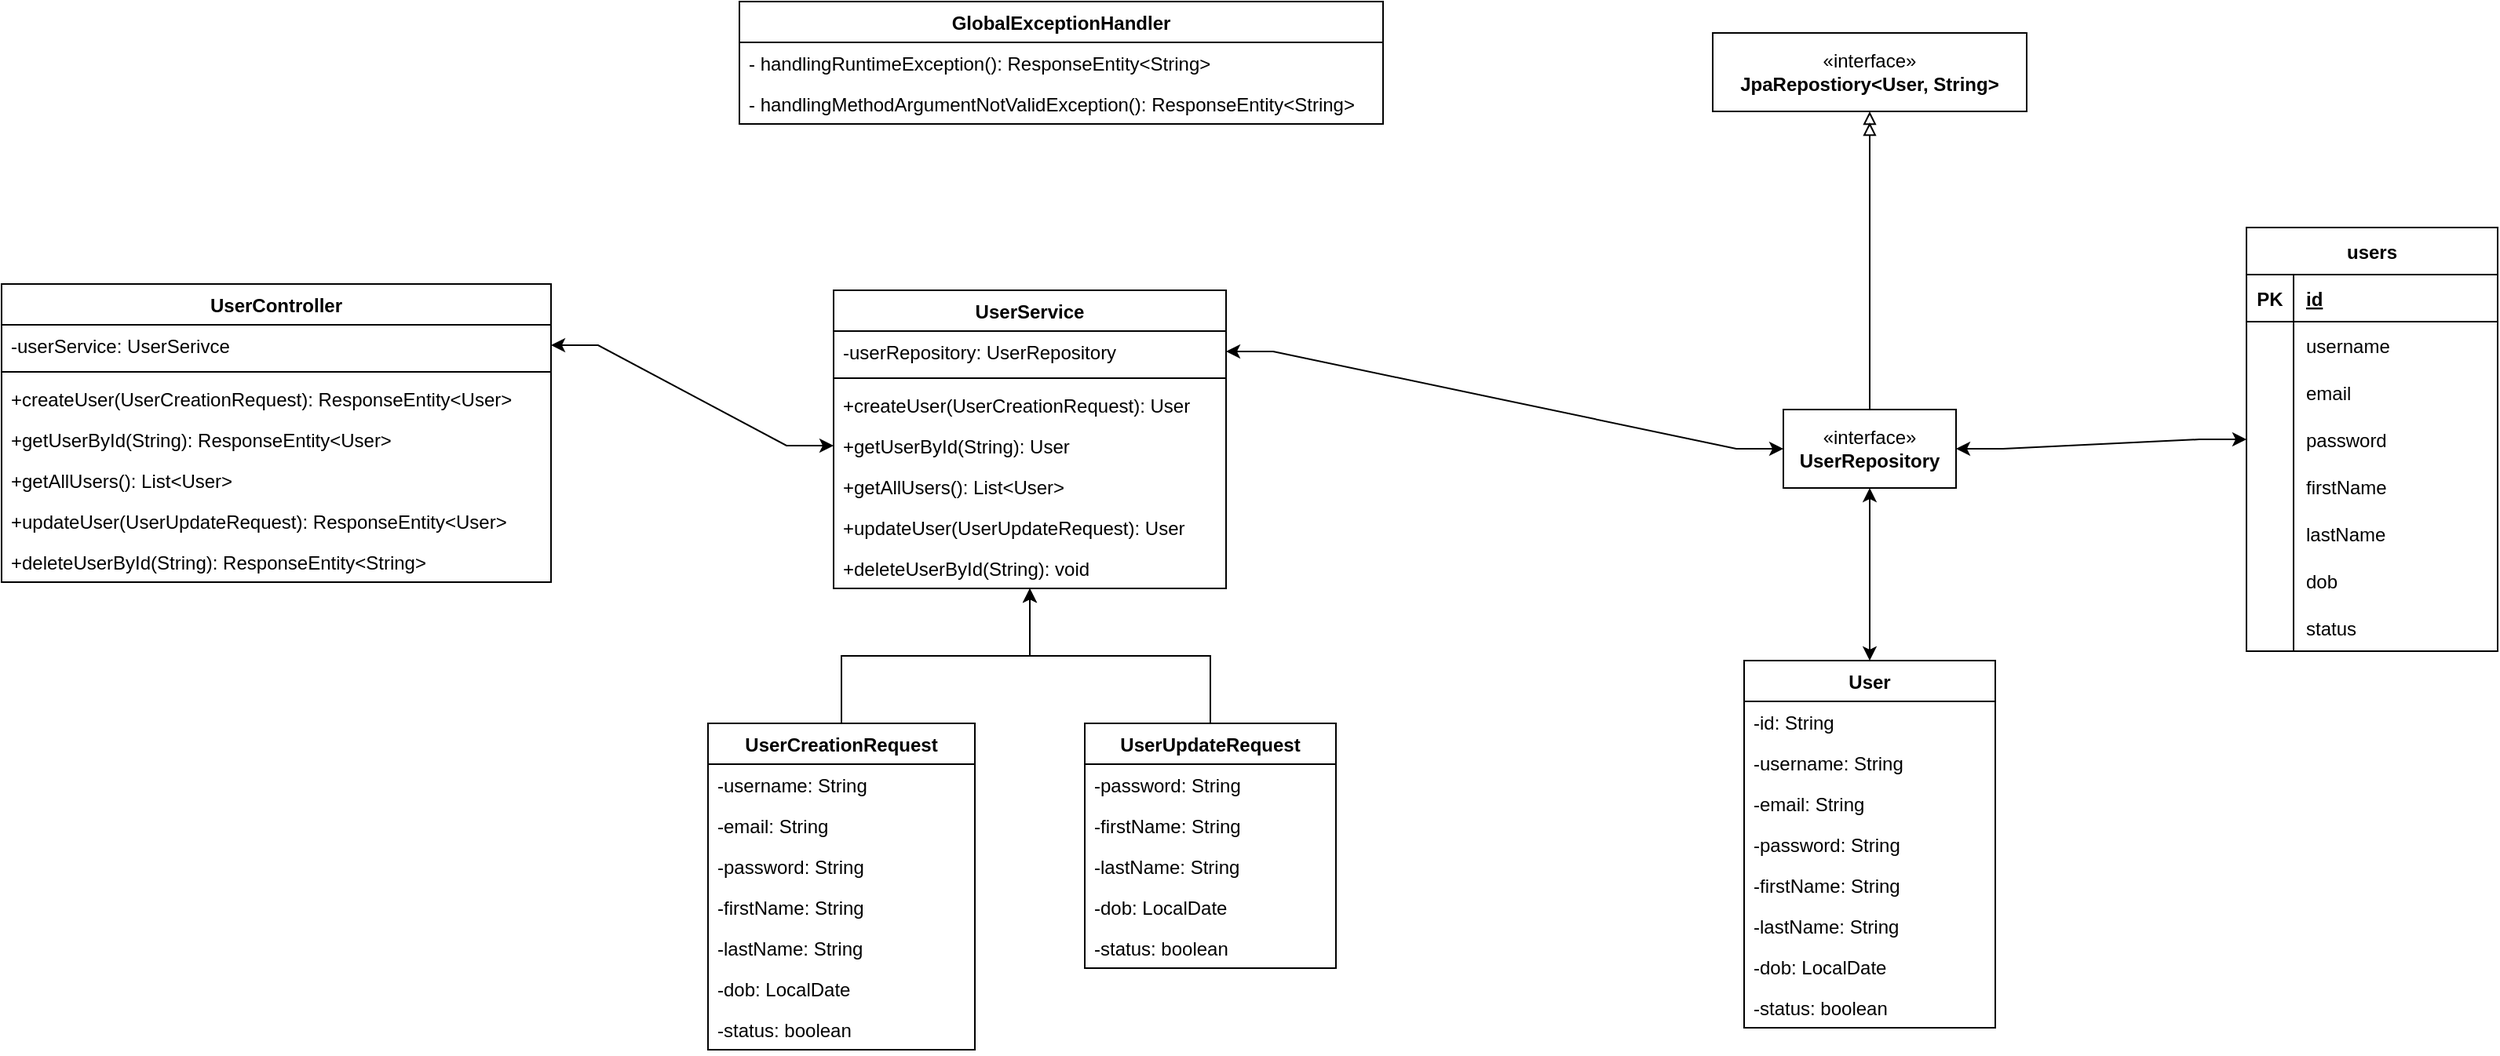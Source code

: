 <mxfile version="24.2.5" type="device">
  <diagram name="Page-1" id="aWBT1FfjeuaLexZKE9Hr">
    <mxGraphModel dx="2261" dy="844" grid="1" gridSize="10" guides="1" tooltips="1" connect="1" arrows="1" fold="1" page="1" pageScale="1" pageWidth="827" pageHeight="1169" math="0" shadow="0">
      <root>
        <mxCell id="0" />
        <mxCell id="1" parent="0" />
        <mxCell id="K6kKxoz6VUIlHFZiKw67-88" style="edgeStyle=orthogonalEdgeStyle;rounded=0;orthogonalLoop=1;jettySize=auto;html=1;startArrow=classic;startFill=1;" parent="1" source="K6kKxoz6VUIlHFZiKw67-1" target="K6kKxoz6VUIlHFZiKw67-76" edge="1">
          <mxGeometry relative="1" as="geometry" />
        </mxCell>
        <mxCell id="K6kKxoz6VUIlHFZiKw67-1" value="User" style="swimlane;fontStyle=1;childLayout=stackLayout;horizontal=1;startSize=26;horizontalStack=0;resizeParent=1;resizeParentMax=0;resizeLast=0;collapsible=1;marginBottom=0;" parent="1" vertex="1">
          <mxGeometry x="600" y="520" width="160" height="234" as="geometry" />
        </mxCell>
        <mxCell id="K6kKxoz6VUIlHFZiKw67-2" value="-id: String" style="text;strokeColor=none;fillColor=none;align=left;verticalAlign=top;spacingLeft=4;spacingRight=4;overflow=hidden;rotatable=0;points=[[0,0.5],[1,0.5]];portConstraint=eastwest;" parent="K6kKxoz6VUIlHFZiKw67-1" vertex="1">
          <mxGeometry y="26" width="160" height="26" as="geometry" />
        </mxCell>
        <mxCell id="K6kKxoz6VUIlHFZiKw67-3" value="-username: String" style="text;strokeColor=none;fillColor=none;align=left;verticalAlign=top;spacingLeft=4;spacingRight=4;overflow=hidden;rotatable=0;points=[[0,0.5],[1,0.5]];portConstraint=eastwest;" parent="K6kKxoz6VUIlHFZiKw67-1" vertex="1">
          <mxGeometry y="52" width="160" height="26" as="geometry" />
        </mxCell>
        <mxCell id="K6kKxoz6VUIlHFZiKw67-4" value="-email: String" style="text;strokeColor=none;fillColor=none;align=left;verticalAlign=top;spacingLeft=4;spacingRight=4;overflow=hidden;rotatable=0;points=[[0,0.5],[1,0.5]];portConstraint=eastwest;" parent="K6kKxoz6VUIlHFZiKw67-1" vertex="1">
          <mxGeometry y="78" width="160" height="26" as="geometry" />
        </mxCell>
        <mxCell id="K6kKxoz6VUIlHFZiKw67-5" value="-password: String" style="text;strokeColor=none;fillColor=none;align=left;verticalAlign=top;spacingLeft=4;spacingRight=4;overflow=hidden;rotatable=0;points=[[0,0.5],[1,0.5]];portConstraint=eastwest;" parent="K6kKxoz6VUIlHFZiKw67-1" vertex="1">
          <mxGeometry y="104" width="160" height="26" as="geometry" />
        </mxCell>
        <mxCell id="K6kKxoz6VUIlHFZiKw67-6" value="-firstName: String" style="text;strokeColor=none;fillColor=none;align=left;verticalAlign=top;spacingLeft=4;spacingRight=4;overflow=hidden;rotatable=0;points=[[0,0.5],[1,0.5]];portConstraint=eastwest;" parent="K6kKxoz6VUIlHFZiKw67-1" vertex="1">
          <mxGeometry y="130" width="160" height="26" as="geometry" />
        </mxCell>
        <mxCell id="K6kKxoz6VUIlHFZiKw67-7" value="-lastName: String" style="text;strokeColor=none;fillColor=none;align=left;verticalAlign=top;spacingLeft=4;spacingRight=4;overflow=hidden;rotatable=0;points=[[0,0.5],[1,0.5]];portConstraint=eastwest;" parent="K6kKxoz6VUIlHFZiKw67-1" vertex="1">
          <mxGeometry y="156" width="160" height="26" as="geometry" />
        </mxCell>
        <mxCell id="K6kKxoz6VUIlHFZiKw67-8" value="-dob: LocalDate" style="text;strokeColor=none;fillColor=none;align=left;verticalAlign=top;spacingLeft=4;spacingRight=4;overflow=hidden;rotatable=0;points=[[0,0.5],[1,0.5]];portConstraint=eastwest;" parent="K6kKxoz6VUIlHFZiKw67-1" vertex="1">
          <mxGeometry y="182" width="160" height="26" as="geometry" />
        </mxCell>
        <mxCell id="K6kKxoz6VUIlHFZiKw67-9" value="-status: boolean" style="text;strokeColor=none;fillColor=none;align=left;verticalAlign=top;spacingLeft=4;spacingRight=4;overflow=hidden;rotatable=0;points=[[0,0.5],[1,0.5]];portConstraint=eastwest;" parent="K6kKxoz6VUIlHFZiKw67-1" vertex="1">
          <mxGeometry y="208" width="160" height="26" as="geometry" />
        </mxCell>
        <mxCell id="K6kKxoz6VUIlHFZiKw67-89" style="edgeStyle=orthogonalEdgeStyle;rounded=0;orthogonalLoop=1;jettySize=auto;html=1;" parent="1" source="K6kKxoz6VUIlHFZiKw67-10" target="K6kKxoz6VUIlHFZiKw67-24" edge="1">
          <mxGeometry relative="1" as="geometry" />
        </mxCell>
        <mxCell id="K6kKxoz6VUIlHFZiKw67-10" value="UserCreationRequest" style="swimlane;fontStyle=1;childLayout=stackLayout;horizontal=1;startSize=26;horizontalStack=0;resizeParent=1;resizeParentMax=0;resizeLast=0;collapsible=1;marginBottom=0;" parent="1" vertex="1">
          <mxGeometry x="-60" y="560" width="170" height="208" as="geometry" />
        </mxCell>
        <mxCell id="K6kKxoz6VUIlHFZiKw67-11" value="-username: String" style="text;strokeColor=none;fillColor=none;align=left;verticalAlign=top;spacingLeft=4;spacingRight=4;overflow=hidden;rotatable=0;points=[[0,0.5],[1,0.5]];portConstraint=eastwest;" parent="K6kKxoz6VUIlHFZiKw67-10" vertex="1">
          <mxGeometry y="26" width="170" height="26" as="geometry" />
        </mxCell>
        <mxCell id="K6kKxoz6VUIlHFZiKw67-12" value="-email: String" style="text;strokeColor=none;fillColor=none;align=left;verticalAlign=top;spacingLeft=4;spacingRight=4;overflow=hidden;rotatable=0;points=[[0,0.5],[1,0.5]];portConstraint=eastwest;" parent="K6kKxoz6VUIlHFZiKw67-10" vertex="1">
          <mxGeometry y="52" width="170" height="26" as="geometry" />
        </mxCell>
        <mxCell id="K6kKxoz6VUIlHFZiKw67-13" value="-password: String" style="text;strokeColor=none;fillColor=none;align=left;verticalAlign=top;spacingLeft=4;spacingRight=4;overflow=hidden;rotatable=0;points=[[0,0.5],[1,0.5]];portConstraint=eastwest;" parent="K6kKxoz6VUIlHFZiKw67-10" vertex="1">
          <mxGeometry y="78" width="170" height="26" as="geometry" />
        </mxCell>
        <mxCell id="K6kKxoz6VUIlHFZiKw67-14" value="-firstName: String" style="text;strokeColor=none;fillColor=none;align=left;verticalAlign=top;spacingLeft=4;spacingRight=4;overflow=hidden;rotatable=0;points=[[0,0.5],[1,0.5]];portConstraint=eastwest;" parent="K6kKxoz6VUIlHFZiKw67-10" vertex="1">
          <mxGeometry y="104" width="170" height="26" as="geometry" />
        </mxCell>
        <mxCell id="K6kKxoz6VUIlHFZiKw67-15" value="-lastName: String" style="text;strokeColor=none;fillColor=none;align=left;verticalAlign=top;spacingLeft=4;spacingRight=4;overflow=hidden;rotatable=0;points=[[0,0.5],[1,0.5]];portConstraint=eastwest;" parent="K6kKxoz6VUIlHFZiKw67-10" vertex="1">
          <mxGeometry y="130" width="170" height="26" as="geometry" />
        </mxCell>
        <mxCell id="K6kKxoz6VUIlHFZiKw67-16" value="-dob: LocalDate" style="text;strokeColor=none;fillColor=none;align=left;verticalAlign=top;spacingLeft=4;spacingRight=4;overflow=hidden;rotatable=0;points=[[0,0.5],[1,0.5]];portConstraint=eastwest;" parent="K6kKxoz6VUIlHFZiKw67-10" vertex="1">
          <mxGeometry y="156" width="170" height="26" as="geometry" />
        </mxCell>
        <mxCell id="K6kKxoz6VUIlHFZiKw67-17" value="-status: boolean" style="text;strokeColor=none;fillColor=none;align=left;verticalAlign=top;spacingLeft=4;spacingRight=4;overflow=hidden;rotatable=0;points=[[0,0.5],[1,0.5]];portConstraint=eastwest;" parent="K6kKxoz6VUIlHFZiKw67-10" vertex="1">
          <mxGeometry y="182" width="170" height="26" as="geometry" />
        </mxCell>
        <mxCell id="K6kKxoz6VUIlHFZiKw67-90" style="edgeStyle=orthogonalEdgeStyle;rounded=0;orthogonalLoop=1;jettySize=auto;html=1;" parent="1" source="K6kKxoz6VUIlHFZiKw67-18" target="K6kKxoz6VUIlHFZiKw67-24" edge="1">
          <mxGeometry relative="1" as="geometry" />
        </mxCell>
        <mxCell id="K6kKxoz6VUIlHFZiKw67-18" value="UserUpdateRequest" style="swimlane;fontStyle=1;childLayout=stackLayout;horizontal=1;startSize=26;horizontalStack=0;resizeParent=1;resizeParentMax=0;resizeLast=0;collapsible=1;marginBottom=0;" parent="1" vertex="1">
          <mxGeometry x="180" y="560" width="160" height="156" as="geometry" />
        </mxCell>
        <mxCell id="K6kKxoz6VUIlHFZiKw67-19" value="-password: String" style="text;strokeColor=none;fillColor=none;align=left;verticalAlign=top;spacingLeft=4;spacingRight=4;overflow=hidden;rotatable=0;points=[[0,0.5],[1,0.5]];portConstraint=eastwest;" parent="K6kKxoz6VUIlHFZiKw67-18" vertex="1">
          <mxGeometry y="26" width="160" height="26" as="geometry" />
        </mxCell>
        <mxCell id="K6kKxoz6VUIlHFZiKw67-20" value="-firstName: String" style="text;strokeColor=none;fillColor=none;align=left;verticalAlign=top;spacingLeft=4;spacingRight=4;overflow=hidden;rotatable=0;points=[[0,0.5],[1,0.5]];portConstraint=eastwest;" parent="K6kKxoz6VUIlHFZiKw67-18" vertex="1">
          <mxGeometry y="52" width="160" height="26" as="geometry" />
        </mxCell>
        <mxCell id="K6kKxoz6VUIlHFZiKw67-21" value="-lastName: String" style="text;strokeColor=none;fillColor=none;align=left;verticalAlign=top;spacingLeft=4;spacingRight=4;overflow=hidden;rotatable=0;points=[[0,0.5],[1,0.5]];portConstraint=eastwest;" parent="K6kKxoz6VUIlHFZiKw67-18" vertex="1">
          <mxGeometry y="78" width="160" height="26" as="geometry" />
        </mxCell>
        <mxCell id="K6kKxoz6VUIlHFZiKw67-22" value="-dob: LocalDate" style="text;strokeColor=none;fillColor=none;align=left;verticalAlign=top;spacingLeft=4;spacingRight=4;overflow=hidden;rotatable=0;points=[[0,0.5],[1,0.5]];portConstraint=eastwest;" parent="K6kKxoz6VUIlHFZiKw67-18" vertex="1">
          <mxGeometry y="104" width="160" height="26" as="geometry" />
        </mxCell>
        <mxCell id="K6kKxoz6VUIlHFZiKw67-23" value="-status: boolean" style="text;strokeColor=none;fillColor=none;align=left;verticalAlign=top;spacingLeft=4;spacingRight=4;overflow=hidden;rotatable=0;points=[[0,0.5],[1,0.5]];portConstraint=eastwest;" parent="K6kKxoz6VUIlHFZiKw67-18" vertex="1">
          <mxGeometry y="130" width="160" height="26" as="geometry" />
        </mxCell>
        <mxCell id="K6kKxoz6VUIlHFZiKw67-24" value="UserService" style="swimlane;fontStyle=1;childLayout=stackLayout;horizontal=1;startSize=26;horizontalStack=0;resizeParent=1;resizeParentMax=0;resizeLast=0;collapsible=1;marginBottom=0;" parent="1" vertex="1">
          <mxGeometry x="20" y="284" width="250" height="190" as="geometry" />
        </mxCell>
        <mxCell id="K6kKxoz6VUIlHFZiKw67-25" value="-userRepository: UserRepository" style="text;strokeColor=none;fillColor=none;align=left;verticalAlign=top;spacingLeft=4;spacingRight=4;overflow=hidden;rotatable=0;points=[[0,0.5],[1,0.5]];portConstraint=eastwest;" parent="K6kKxoz6VUIlHFZiKw67-24" vertex="1">
          <mxGeometry y="26" width="250" height="26" as="geometry" />
        </mxCell>
        <mxCell id="K6kKxoz6VUIlHFZiKw67-26" value="" style="line;strokeWidth=1;fillColor=none;align=left;verticalAlign=middle;spacingTop=-1;spacingLeft=3;spacingRight=3;rotatable=0;labelPosition=right;points=[];portConstraint=eastwest;" parent="K6kKxoz6VUIlHFZiKw67-24" vertex="1">
          <mxGeometry y="52" width="250" height="8" as="geometry" />
        </mxCell>
        <mxCell id="K6kKxoz6VUIlHFZiKw67-27" value="+createUser(UserCreationRequest): User" style="text;strokeColor=none;fillColor=none;align=left;verticalAlign=top;spacingLeft=4;spacingRight=4;overflow=hidden;rotatable=0;points=[[0,0.5],[1,0.5]];portConstraint=eastwest;" parent="K6kKxoz6VUIlHFZiKw67-24" vertex="1">
          <mxGeometry y="60" width="250" height="26" as="geometry" />
        </mxCell>
        <mxCell id="K6kKxoz6VUIlHFZiKw67-28" value="+getUserById(String): User" style="text;strokeColor=none;fillColor=none;align=left;verticalAlign=top;spacingLeft=4;spacingRight=4;overflow=hidden;rotatable=0;points=[[0,0.5],[1,0.5]];portConstraint=eastwest;" parent="K6kKxoz6VUIlHFZiKw67-24" vertex="1">
          <mxGeometry y="86" width="250" height="26" as="geometry" />
        </mxCell>
        <mxCell id="K6kKxoz6VUIlHFZiKw67-29" value="+getAllUsers(): List&lt;User&gt;" style="text;strokeColor=none;fillColor=none;align=left;verticalAlign=top;spacingLeft=4;spacingRight=4;overflow=hidden;rotatable=0;points=[[0,0.5],[1,0.5]];portConstraint=eastwest;" parent="K6kKxoz6VUIlHFZiKw67-24" vertex="1">
          <mxGeometry y="112" width="250" height="26" as="geometry" />
        </mxCell>
        <mxCell id="K6kKxoz6VUIlHFZiKw67-30" value="+updateUser(UserUpdateRequest): User" style="text;strokeColor=none;fillColor=none;align=left;verticalAlign=top;spacingLeft=4;spacingRight=4;overflow=hidden;rotatable=0;points=[[0,0.5],[1,0.5]];portConstraint=eastwest;" parent="K6kKxoz6VUIlHFZiKw67-24" vertex="1">
          <mxGeometry y="138" width="250" height="26" as="geometry" />
        </mxCell>
        <mxCell id="K6kKxoz6VUIlHFZiKw67-31" value="+deleteUserById(String): void" style="text;strokeColor=none;fillColor=none;align=left;verticalAlign=top;spacingLeft=4;spacingRight=4;overflow=hidden;rotatable=0;points=[[0,0.5],[1,0.5]];portConstraint=eastwest;" parent="K6kKxoz6VUIlHFZiKw67-24" vertex="1">
          <mxGeometry y="164" width="250" height="26" as="geometry" />
        </mxCell>
        <mxCell id="K6kKxoz6VUIlHFZiKw67-32" value="UserController" style="swimlane;fontStyle=1;childLayout=stackLayout;horizontal=1;startSize=26;horizontalStack=0;resizeParent=1;resizeParentMax=0;resizeLast=0;collapsible=1;marginBottom=0;" parent="1" vertex="1">
          <mxGeometry x="-510" y="280" width="350" height="190" as="geometry" />
        </mxCell>
        <mxCell id="K6kKxoz6VUIlHFZiKw67-33" value="-userService: UserSerivce" style="text;strokeColor=none;fillColor=none;align=left;verticalAlign=top;spacingLeft=4;spacingRight=4;overflow=hidden;rotatable=0;points=[[0,0.5],[1,0.5]];portConstraint=eastwest;" parent="K6kKxoz6VUIlHFZiKw67-32" vertex="1">
          <mxGeometry y="26" width="350" height="26" as="geometry" />
        </mxCell>
        <mxCell id="K6kKxoz6VUIlHFZiKw67-34" value="" style="line;strokeWidth=1;fillColor=none;align=left;verticalAlign=middle;spacingTop=-1;spacingLeft=3;spacingRight=3;rotatable=0;labelPosition=right;points=[];portConstraint=eastwest;" parent="K6kKxoz6VUIlHFZiKw67-32" vertex="1">
          <mxGeometry y="52" width="350" height="8" as="geometry" />
        </mxCell>
        <mxCell id="K6kKxoz6VUIlHFZiKw67-35" value="+createUser(UserCreationRequest): ResponseEntity&lt;User&gt;" style="text;strokeColor=none;fillColor=none;align=left;verticalAlign=top;spacingLeft=4;spacingRight=4;overflow=hidden;rotatable=0;points=[[0,0.5],[1,0.5]];portConstraint=eastwest;" parent="K6kKxoz6VUIlHFZiKw67-32" vertex="1">
          <mxGeometry y="60" width="350" height="26" as="geometry" />
        </mxCell>
        <mxCell id="K6kKxoz6VUIlHFZiKw67-36" value="+getUserById(String): ResponseEntity&lt;User&gt;" style="text;strokeColor=none;fillColor=none;align=left;verticalAlign=top;spacingLeft=4;spacingRight=4;overflow=hidden;rotatable=0;points=[[0,0.5],[1,0.5]];portConstraint=eastwest;" parent="K6kKxoz6VUIlHFZiKw67-32" vertex="1">
          <mxGeometry y="86" width="350" height="26" as="geometry" />
        </mxCell>
        <mxCell id="K6kKxoz6VUIlHFZiKw67-37" value="+getAllUsers(): List&lt;User&gt;" style="text;strokeColor=none;fillColor=none;align=left;verticalAlign=top;spacingLeft=4;spacingRight=4;overflow=hidden;rotatable=0;points=[[0,0.5],[1,0.5]];portConstraint=eastwest;" parent="K6kKxoz6VUIlHFZiKw67-32" vertex="1">
          <mxGeometry y="112" width="350" height="26" as="geometry" />
        </mxCell>
        <mxCell id="K6kKxoz6VUIlHFZiKw67-38" value="+updateUser(UserUpdateRequest): ResponseEntity&lt;User&gt;" style="text;strokeColor=none;fillColor=none;align=left;verticalAlign=top;spacingLeft=4;spacingRight=4;overflow=hidden;rotatable=0;points=[[0,0.5],[1,0.5]];portConstraint=eastwest;" parent="K6kKxoz6VUIlHFZiKw67-32" vertex="1">
          <mxGeometry y="138" width="350" height="26" as="geometry" />
        </mxCell>
        <mxCell id="K6kKxoz6VUIlHFZiKw67-39" value="+deleteUserById(String): ResponseEntity&lt;String&gt;" style="text;strokeColor=none;fillColor=none;align=left;verticalAlign=top;spacingLeft=4;spacingRight=4;overflow=hidden;rotatable=0;points=[[0,0.5],[1,0.5]];portConstraint=eastwest;" parent="K6kKxoz6VUIlHFZiKw67-32" vertex="1">
          <mxGeometry y="164" width="350" height="26" as="geometry" />
        </mxCell>
        <mxCell id="K6kKxoz6VUIlHFZiKw67-87" style="edgeStyle=entityRelationEdgeStyle;rounded=0;orthogonalLoop=1;jettySize=auto;html=1;startArrow=classic;startFill=1;" parent="1" source="K6kKxoz6VUIlHFZiKw67-50" target="K6kKxoz6VUIlHFZiKw67-76" edge="1">
          <mxGeometry relative="1" as="geometry" />
        </mxCell>
        <mxCell id="K6kKxoz6VUIlHFZiKw67-50" value="users" style="shape=table;startSize=30;container=1;collapsible=1;childLayout=tableLayout;fixedRows=1;rowLines=0;fontStyle=1;align=center;resizeLast=1;" parent="1" vertex="1">
          <mxGeometry x="920" y="244" width="160" height="270" as="geometry" />
        </mxCell>
        <mxCell id="K6kKxoz6VUIlHFZiKw67-51" value="" style="shape=tableRow;horizontal=0;startSize=0;swimlaneHead=0;swimlaneBody=0;fillColor=none;collapsible=0;dropTarget=0;points=[[0,0.5],[1,0.5]];portConstraint=eastwest;strokeColor=inherit;top=0;left=0;right=0;bottom=1;" parent="K6kKxoz6VUIlHFZiKw67-50" vertex="1">
          <mxGeometry y="30" width="160" height="30" as="geometry" />
        </mxCell>
        <mxCell id="K6kKxoz6VUIlHFZiKw67-52" value="PK" style="shape=partialRectangle;overflow=hidden;connectable=0;fillColor=none;strokeColor=inherit;top=0;left=0;bottom=0;right=0;fontStyle=1;" parent="K6kKxoz6VUIlHFZiKw67-51" vertex="1">
          <mxGeometry width="30" height="30" as="geometry">
            <mxRectangle width="30" height="30" as="alternateBounds" />
          </mxGeometry>
        </mxCell>
        <mxCell id="K6kKxoz6VUIlHFZiKw67-53" value="id " style="shape=partialRectangle;overflow=hidden;connectable=0;fillColor=none;align=left;strokeColor=inherit;top=0;left=0;bottom=0;right=0;spacingLeft=6;fontStyle=5;" parent="K6kKxoz6VUIlHFZiKw67-51" vertex="1">
          <mxGeometry x="30" width="130" height="30" as="geometry">
            <mxRectangle width="130" height="30" as="alternateBounds" />
          </mxGeometry>
        </mxCell>
        <mxCell id="K6kKxoz6VUIlHFZiKw67-54" value="" style="shape=tableRow;horizontal=0;startSize=0;swimlaneHead=0;swimlaneBody=0;fillColor=none;collapsible=0;dropTarget=0;points=[[0,0.5],[1,0.5]];portConstraint=eastwest;strokeColor=inherit;top=0;left=0;right=0;bottom=0;" parent="K6kKxoz6VUIlHFZiKw67-50" vertex="1">
          <mxGeometry y="60" width="160" height="30" as="geometry" />
        </mxCell>
        <mxCell id="K6kKxoz6VUIlHFZiKw67-55" value="" style="shape=partialRectangle;overflow=hidden;connectable=0;fillColor=none;strokeColor=inherit;top=0;left=0;bottom=0;right=0;" parent="K6kKxoz6VUIlHFZiKw67-54" vertex="1">
          <mxGeometry width="30" height="30" as="geometry">
            <mxRectangle width="30" height="30" as="alternateBounds" />
          </mxGeometry>
        </mxCell>
        <mxCell id="K6kKxoz6VUIlHFZiKw67-56" value="username" style="shape=partialRectangle;overflow=hidden;connectable=0;fillColor=none;align=left;strokeColor=inherit;top=0;left=0;bottom=0;right=0;spacingLeft=6;" parent="K6kKxoz6VUIlHFZiKw67-54" vertex="1">
          <mxGeometry x="30" width="130" height="30" as="geometry">
            <mxRectangle width="130" height="30" as="alternateBounds" />
          </mxGeometry>
        </mxCell>
        <mxCell id="K6kKxoz6VUIlHFZiKw67-57" value="" style="shape=tableRow;horizontal=0;startSize=0;swimlaneHead=0;swimlaneBody=0;fillColor=none;collapsible=0;dropTarget=0;points=[[0,0.5],[1,0.5]];portConstraint=eastwest;strokeColor=inherit;top=0;left=0;right=0;bottom=0;" parent="K6kKxoz6VUIlHFZiKw67-50" vertex="1">
          <mxGeometry y="90" width="160" height="30" as="geometry" />
        </mxCell>
        <mxCell id="K6kKxoz6VUIlHFZiKw67-58" value="" style="shape=partialRectangle;overflow=hidden;connectable=0;fillColor=none;strokeColor=inherit;top=0;left=0;bottom=0;right=0;" parent="K6kKxoz6VUIlHFZiKw67-57" vertex="1">
          <mxGeometry width="30" height="30" as="geometry">
            <mxRectangle width="30" height="30" as="alternateBounds" />
          </mxGeometry>
        </mxCell>
        <mxCell id="K6kKxoz6VUIlHFZiKw67-59" value="email" style="shape=partialRectangle;overflow=hidden;connectable=0;fillColor=none;align=left;strokeColor=inherit;top=0;left=0;bottom=0;right=0;spacingLeft=6;" parent="K6kKxoz6VUIlHFZiKw67-57" vertex="1">
          <mxGeometry x="30" width="130" height="30" as="geometry">
            <mxRectangle width="130" height="30" as="alternateBounds" />
          </mxGeometry>
        </mxCell>
        <mxCell id="K6kKxoz6VUIlHFZiKw67-60" value="" style="shape=tableRow;horizontal=0;startSize=0;swimlaneHead=0;swimlaneBody=0;fillColor=none;collapsible=0;dropTarget=0;points=[[0,0.5],[1,0.5]];portConstraint=eastwest;strokeColor=inherit;top=0;left=0;right=0;bottom=0;" parent="K6kKxoz6VUIlHFZiKw67-50" vertex="1">
          <mxGeometry y="120" width="160" height="30" as="geometry" />
        </mxCell>
        <mxCell id="K6kKxoz6VUIlHFZiKw67-61" value="" style="shape=partialRectangle;overflow=hidden;connectable=0;fillColor=none;strokeColor=inherit;top=0;left=0;bottom=0;right=0;" parent="K6kKxoz6VUIlHFZiKw67-60" vertex="1">
          <mxGeometry width="30" height="30" as="geometry">
            <mxRectangle width="30" height="30" as="alternateBounds" />
          </mxGeometry>
        </mxCell>
        <mxCell id="K6kKxoz6VUIlHFZiKw67-62" value="password" style="shape=partialRectangle;overflow=hidden;connectable=0;fillColor=none;align=left;strokeColor=inherit;top=0;left=0;bottom=0;right=0;spacingLeft=6;" parent="K6kKxoz6VUIlHFZiKw67-60" vertex="1">
          <mxGeometry x="30" width="130" height="30" as="geometry">
            <mxRectangle width="130" height="30" as="alternateBounds" />
          </mxGeometry>
        </mxCell>
        <mxCell id="K6kKxoz6VUIlHFZiKw67-63" value="" style="shape=tableRow;horizontal=0;startSize=0;swimlaneHead=0;swimlaneBody=0;fillColor=none;collapsible=0;dropTarget=0;points=[[0,0.5],[1,0.5]];portConstraint=eastwest;strokeColor=inherit;top=0;left=0;right=0;bottom=0;" parent="K6kKxoz6VUIlHFZiKw67-50" vertex="1">
          <mxGeometry y="150" width="160" height="30" as="geometry" />
        </mxCell>
        <mxCell id="K6kKxoz6VUIlHFZiKw67-64" value="" style="shape=partialRectangle;overflow=hidden;connectable=0;fillColor=none;strokeColor=inherit;top=0;left=0;bottom=0;right=0;" parent="K6kKxoz6VUIlHFZiKw67-63" vertex="1">
          <mxGeometry width="30" height="30" as="geometry">
            <mxRectangle width="30" height="30" as="alternateBounds" />
          </mxGeometry>
        </mxCell>
        <mxCell id="K6kKxoz6VUIlHFZiKw67-65" value="firstName" style="shape=partialRectangle;overflow=hidden;connectable=0;fillColor=none;align=left;strokeColor=inherit;top=0;left=0;bottom=0;right=0;spacingLeft=6;" parent="K6kKxoz6VUIlHFZiKw67-63" vertex="1">
          <mxGeometry x="30" width="130" height="30" as="geometry">
            <mxRectangle width="130" height="30" as="alternateBounds" />
          </mxGeometry>
        </mxCell>
        <mxCell id="K6kKxoz6VUIlHFZiKw67-66" value="" style="shape=tableRow;horizontal=0;startSize=0;swimlaneHead=0;swimlaneBody=0;fillColor=none;collapsible=0;dropTarget=0;points=[[0,0.5],[1,0.5]];portConstraint=eastwest;strokeColor=inherit;top=0;left=0;right=0;bottom=0;" parent="K6kKxoz6VUIlHFZiKw67-50" vertex="1">
          <mxGeometry y="180" width="160" height="30" as="geometry" />
        </mxCell>
        <mxCell id="K6kKxoz6VUIlHFZiKw67-67" value="" style="shape=partialRectangle;overflow=hidden;connectable=0;fillColor=none;strokeColor=inherit;top=0;left=0;bottom=0;right=0;" parent="K6kKxoz6VUIlHFZiKw67-66" vertex="1">
          <mxGeometry width="30" height="30" as="geometry">
            <mxRectangle width="30" height="30" as="alternateBounds" />
          </mxGeometry>
        </mxCell>
        <mxCell id="K6kKxoz6VUIlHFZiKw67-68" value="lastName" style="shape=partialRectangle;overflow=hidden;connectable=0;fillColor=none;align=left;strokeColor=inherit;top=0;left=0;bottom=0;right=0;spacingLeft=6;" parent="K6kKxoz6VUIlHFZiKw67-66" vertex="1">
          <mxGeometry x="30" width="130" height="30" as="geometry">
            <mxRectangle width="130" height="30" as="alternateBounds" />
          </mxGeometry>
        </mxCell>
        <mxCell id="K6kKxoz6VUIlHFZiKw67-69" value="" style="shape=tableRow;horizontal=0;startSize=0;swimlaneHead=0;swimlaneBody=0;fillColor=none;collapsible=0;dropTarget=0;points=[[0,0.5],[1,0.5]];portConstraint=eastwest;strokeColor=inherit;top=0;left=0;right=0;bottom=0;" parent="K6kKxoz6VUIlHFZiKw67-50" vertex="1">
          <mxGeometry y="210" width="160" height="30" as="geometry" />
        </mxCell>
        <mxCell id="K6kKxoz6VUIlHFZiKw67-70" value="" style="shape=partialRectangle;overflow=hidden;connectable=0;fillColor=none;strokeColor=inherit;top=0;left=0;bottom=0;right=0;" parent="K6kKxoz6VUIlHFZiKw67-69" vertex="1">
          <mxGeometry width="30" height="30" as="geometry">
            <mxRectangle width="30" height="30" as="alternateBounds" />
          </mxGeometry>
        </mxCell>
        <mxCell id="K6kKxoz6VUIlHFZiKw67-71" value="dob" style="shape=partialRectangle;overflow=hidden;connectable=0;fillColor=none;align=left;strokeColor=inherit;top=0;left=0;bottom=0;right=0;spacingLeft=6;" parent="K6kKxoz6VUIlHFZiKw67-69" vertex="1">
          <mxGeometry x="30" width="130" height="30" as="geometry">
            <mxRectangle width="130" height="30" as="alternateBounds" />
          </mxGeometry>
        </mxCell>
        <mxCell id="K6kKxoz6VUIlHFZiKw67-72" value="" style="shape=tableRow;horizontal=0;startSize=0;swimlaneHead=0;swimlaneBody=0;fillColor=none;collapsible=0;dropTarget=0;points=[[0,0.5],[1,0.5]];portConstraint=eastwest;strokeColor=inherit;top=0;left=0;right=0;bottom=0;" parent="K6kKxoz6VUIlHFZiKw67-50" vertex="1">
          <mxGeometry y="240" width="160" height="30" as="geometry" />
        </mxCell>
        <mxCell id="K6kKxoz6VUIlHFZiKw67-73" value="" style="shape=partialRectangle;overflow=hidden;connectable=0;fillColor=none;strokeColor=inherit;top=0;left=0;bottom=0;right=0;" parent="K6kKxoz6VUIlHFZiKw67-72" vertex="1">
          <mxGeometry width="30" height="30" as="geometry">
            <mxRectangle width="30" height="30" as="alternateBounds" />
          </mxGeometry>
        </mxCell>
        <mxCell id="K6kKxoz6VUIlHFZiKw67-74" value="status" style="shape=partialRectangle;overflow=hidden;connectable=0;fillColor=none;align=left;strokeColor=inherit;top=0;left=0;bottom=0;right=0;spacingLeft=6;" parent="K6kKxoz6VUIlHFZiKw67-72" vertex="1">
          <mxGeometry x="30" width="130" height="30" as="geometry">
            <mxRectangle width="130" height="30" as="alternateBounds" />
          </mxGeometry>
        </mxCell>
        <mxCell id="K6kKxoz6VUIlHFZiKw67-75" value="«interface»&lt;br&gt;&lt;b&gt;JpaRepostiory&amp;lt;User, String&amp;gt;&lt;/b&gt;" style="html=1;whiteSpace=wrap;" parent="1" vertex="1">
          <mxGeometry x="580" y="120" width="200" height="50" as="geometry" />
        </mxCell>
        <mxCell id="K6kKxoz6VUIlHFZiKw67-80" style="edgeStyle=entityRelationEdgeStyle;rounded=0;orthogonalLoop=1;jettySize=auto;html=1;startArrow=classic;startFill=1;" parent="1" source="K6kKxoz6VUIlHFZiKw67-76" target="K6kKxoz6VUIlHFZiKw67-25" edge="1">
          <mxGeometry relative="1" as="geometry" />
        </mxCell>
        <mxCell id="K6kKxoz6VUIlHFZiKw67-84" style="edgeStyle=orthogonalEdgeStyle;rounded=0;orthogonalLoop=1;jettySize=auto;html=1;endArrow=doubleBlock;endFill=0;" parent="1" source="K6kKxoz6VUIlHFZiKw67-76" target="K6kKxoz6VUIlHFZiKw67-75" edge="1">
          <mxGeometry relative="1" as="geometry" />
        </mxCell>
        <mxCell id="K6kKxoz6VUIlHFZiKw67-76" value="«interface»&lt;br&gt;&lt;b&gt;UserRepository&lt;/b&gt;" style="html=1;whiteSpace=wrap;" parent="1" vertex="1">
          <mxGeometry x="625" y="360" width="110" height="50" as="geometry" />
        </mxCell>
        <mxCell id="K6kKxoz6VUIlHFZiKw67-81" style="edgeStyle=entityRelationEdgeStyle;rounded=0;orthogonalLoop=1;jettySize=auto;html=1;startArrow=classic;startFill=1;" parent="1" source="K6kKxoz6VUIlHFZiKw67-28" target="K6kKxoz6VUIlHFZiKw67-33" edge="1">
          <mxGeometry relative="1" as="geometry" />
        </mxCell>
        <mxCell id="C88ONPxArZM7YpNQ4iVx-1" value="GlobalExceptionHandler" style="swimlane;fontStyle=1;childLayout=stackLayout;horizontal=1;startSize=26;horizontalStack=0;resizeParent=1;resizeParentMax=0;resizeLast=0;collapsible=1;marginBottom=0;" vertex="1" parent="1">
          <mxGeometry x="-40" y="100" width="410" height="78" as="geometry" />
        </mxCell>
        <mxCell id="C88ONPxArZM7YpNQ4iVx-2" value="- handlingRuntimeException(): ResponseEntity&lt;String&gt;" style="text;strokeColor=none;fillColor=none;align=left;verticalAlign=top;spacingLeft=4;spacingRight=4;overflow=hidden;rotatable=0;points=[[0,0.5],[1,0.5]];portConstraint=eastwest;" vertex="1" parent="C88ONPxArZM7YpNQ4iVx-1">
          <mxGeometry y="26" width="410" height="26" as="geometry" />
        </mxCell>
        <mxCell id="C88ONPxArZM7YpNQ4iVx-3" value="- handlingMethodArgumentNotValidException(): ResponseEntity&lt;String&gt;" style="text;strokeColor=none;fillColor=none;align=left;verticalAlign=top;spacingLeft=4;spacingRight=4;overflow=hidden;rotatable=0;points=[[0,0.5],[1,0.5]];portConstraint=eastwest;" vertex="1" parent="C88ONPxArZM7YpNQ4iVx-1">
          <mxGeometry y="52" width="410" height="26" as="geometry" />
        </mxCell>
      </root>
    </mxGraphModel>
  </diagram>
</mxfile>

